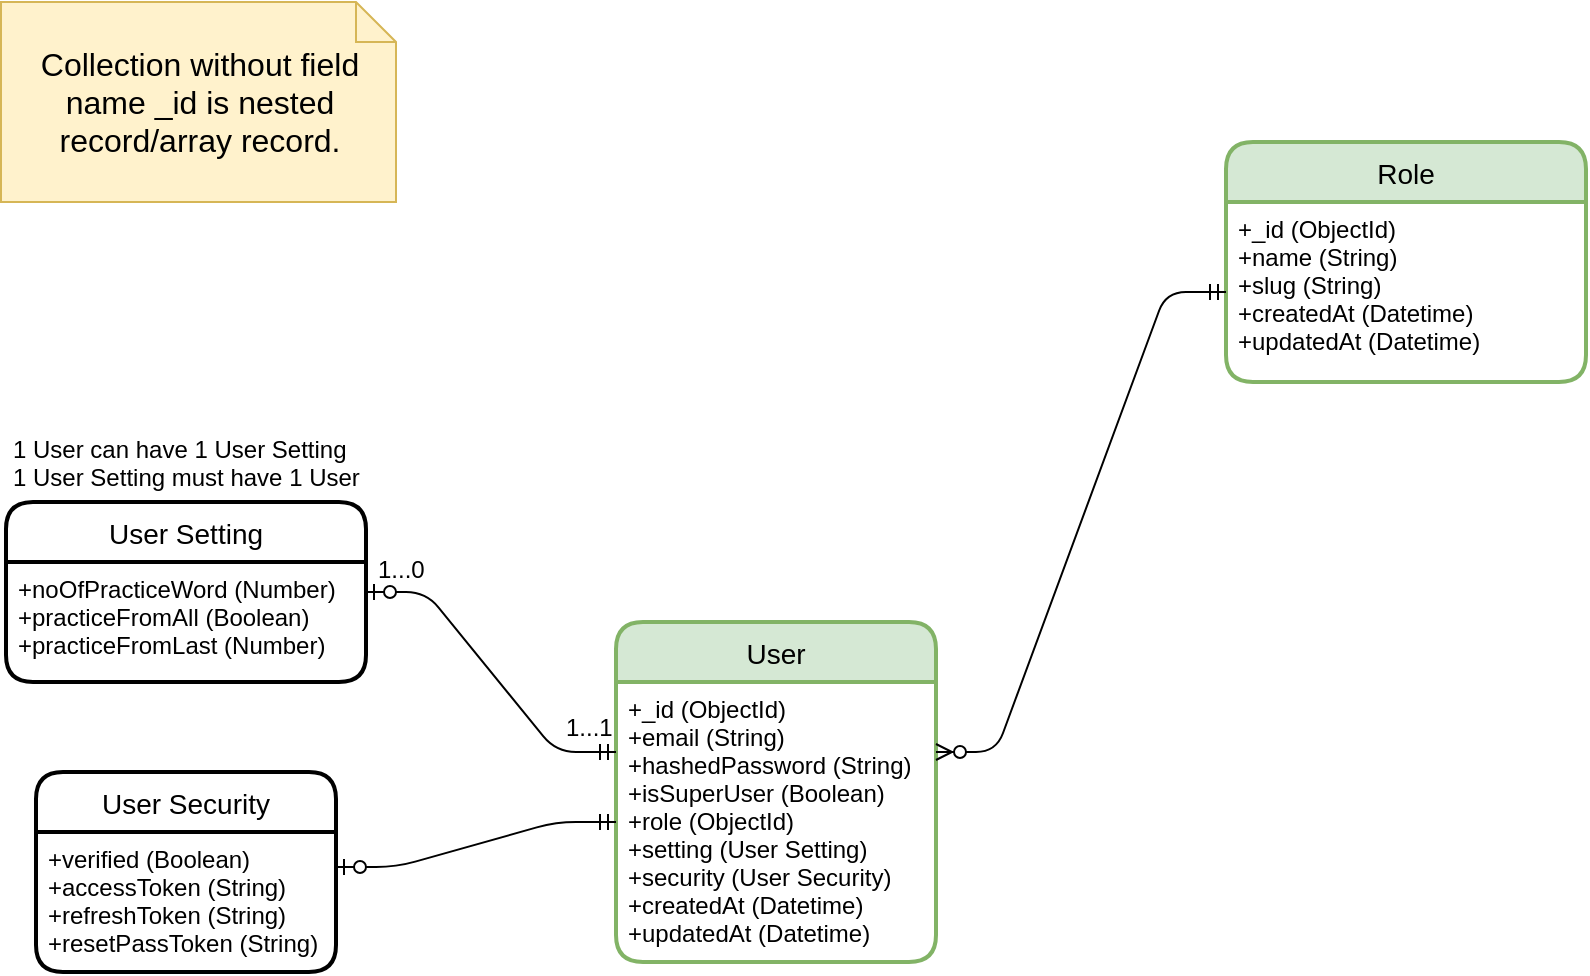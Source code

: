 <mxfile>
    <diagram id="8mY2Xmrp2roUXKE2vzAp" name="Page-1">
        <mxGraphModel dx="2231" dy="776" grid="1" gridSize="10" guides="1" tooltips="1" connect="1" arrows="1" fold="1" page="1" pageScale="1" pageWidth="850" pageHeight="1100" math="0" shadow="0">
            <root>
                <mxCell id="0"/>
                <mxCell id="1" parent="0"/>
                <mxCell id="5" value="User" style="swimlane;childLayout=stackLayout;horizontal=1;startSize=30;horizontalStack=0;rounded=1;fontSize=14;fontStyle=0;strokeWidth=2;resizeParent=0;resizeLast=1;shadow=0;dashed=0;align=center;fillColor=#d5e8d4;strokeColor=#82b366;" parent="1" vertex="1">
                    <mxGeometry x="320" y="340" width="160" height="170" as="geometry"/>
                </mxCell>
                <mxCell id="6" value="+_id (ObjectId)&#10;+email (String)&#10;+hashedPassword (String)&#10;+isSuperUser (Boolean)&#10;+role (ObjectId)&#10;+setting (User Setting)&#10;+security (User Security)&#10;+createdAt (Datetime)&#10;+updatedAt (Datetime)&#10;" style="align=left;strokeColor=none;fillColor=none;spacingLeft=4;fontSize=12;verticalAlign=top;resizable=0;rotatable=0;part=1;" parent="5" vertex="1">
                    <mxGeometry y="30" width="160" height="140" as="geometry"/>
                </mxCell>
                <mxCell id="8" value="User Setting" style="swimlane;childLayout=stackLayout;horizontal=1;startSize=30;horizontalStack=0;rounded=1;fontSize=14;fontStyle=0;strokeWidth=2;resizeParent=0;resizeLast=1;shadow=0;dashed=0;align=center;" parent="1" vertex="1">
                    <mxGeometry x="15" y="280" width="180" height="90" as="geometry"/>
                </mxCell>
                <mxCell id="9" value="+noOfPracticeWord (Number)&#10;+practiceFromAll (Boolean)&#10;+practiceFromLast (Number)" style="align=left;strokeColor=none;fillColor=none;spacingLeft=4;fontSize=12;verticalAlign=top;resizable=0;rotatable=0;part=1;" parent="8" vertex="1">
                    <mxGeometry y="30" width="180" height="60" as="geometry"/>
                </mxCell>
                <mxCell id="11" value="User Security" style="swimlane;childLayout=stackLayout;horizontal=1;startSize=30;horizontalStack=0;rounded=1;fontSize=14;fontStyle=0;strokeWidth=2;resizeParent=0;resizeLast=1;shadow=0;dashed=0;align=center;" parent="1" vertex="1">
                    <mxGeometry x="30" y="415" width="150" height="100" as="geometry"/>
                </mxCell>
                <mxCell id="12" value="+verified (Boolean)&#10;+accessToken (String)&#10;+refreshToken (String)&#10;+resetPassToken (String)" style="align=left;strokeColor=none;fillColor=none;spacingLeft=4;fontSize=12;verticalAlign=top;resizable=0;rotatable=0;part=1;" parent="11" vertex="1">
                    <mxGeometry y="30" width="150" height="70" as="geometry"/>
                </mxCell>
                <mxCell id="15" value="Role" style="swimlane;childLayout=stackLayout;horizontal=1;startSize=30;horizontalStack=0;rounded=1;fontSize=14;fontStyle=0;strokeWidth=2;resizeParent=0;resizeLast=1;shadow=0;dashed=0;align=center;fillColor=#d5e8d4;strokeColor=#82b366;" parent="1" vertex="1">
                    <mxGeometry x="625" y="100" width="180" height="120" as="geometry"/>
                </mxCell>
                <mxCell id="16" value="+_id (ObjectId)&#10;+name (String)&#10;+slug (String)&#10;+createdAt (Datetime)&#10;+updatedAt (Datetime)" style="align=left;strokeColor=none;fillColor=none;spacingLeft=4;fontSize=12;verticalAlign=top;resizable=0;rotatable=0;part=1;" parent="15" vertex="1">
                    <mxGeometry y="30" width="180" height="90" as="geometry"/>
                </mxCell>
                <mxCell id="19" value="" style="edgeStyle=entityRelationEdgeStyle;fontSize=12;html=1;endArrow=ERzeroToOne;startArrow=ERmandOne;exitX=0;exitY=0.25;exitDx=0;exitDy=0;entryX=1;entryY=0.25;entryDx=0;entryDy=0;" parent="1" source="6" target="9" edge="1">
                    <mxGeometry width="100" height="100" relative="1" as="geometry">
                        <mxPoint x="90" y="240" as="sourcePoint"/>
                        <mxPoint x="190" y="140" as="targetPoint"/>
                    </mxGeometry>
                </mxCell>
                <mxCell id="21" value="1 User can have 1 User Setting&#10;1 User Setting must have 1 User" style="text;strokeColor=none;fillColor=none;spacingLeft=4;spacingRight=4;overflow=hidden;rotatable=0;points=[[0,0.5],[1,0.5]];portConstraint=eastwest;fontSize=12;" parent="1" vertex="1">
                    <mxGeometry x="12.5" y="240" width="185" height="40" as="geometry"/>
                </mxCell>
                <mxCell id="22" value="" style="edgeStyle=entityRelationEdgeStyle;fontSize=12;html=1;endArrow=ERzeroToOne;startArrow=ERmandOne;entryX=1;entryY=0.25;entryDx=0;entryDy=0;exitX=0;exitY=0.5;exitDx=0;exitDy=0;" parent="1" source="6" target="12" edge="1">
                    <mxGeometry width="100" height="100" relative="1" as="geometry">
                        <mxPoint x="310" y="390" as="sourcePoint"/>
                        <mxPoint x="410" y="290" as="targetPoint"/>
                    </mxGeometry>
                </mxCell>
                <mxCell id="27" value="" style="edgeStyle=entityRelationEdgeStyle;fontSize=12;html=1;endArrow=ERzeroToMany;startArrow=ERmandOne;entryX=1;entryY=0.25;entryDx=0;entryDy=0;exitX=0;exitY=0.5;exitDx=0;exitDy=0;" parent="1" source="16" target="6" edge="1">
                    <mxGeometry width="100" height="100" relative="1" as="geometry">
                        <mxPoint x="600" y="247" as="sourcePoint"/>
                        <mxPoint x="550" y="410" as="targetPoint"/>
                    </mxGeometry>
                </mxCell>
                <mxCell id="28" value="1...0" style="text;strokeColor=none;fillColor=none;spacingLeft=4;spacingRight=4;overflow=hidden;rotatable=0;points=[[0,0.5],[1,0.5]];portConstraint=eastwest;fontSize=12;" parent="1" vertex="1">
                    <mxGeometry x="195" y="300" width="40" height="30" as="geometry"/>
                </mxCell>
                <mxCell id="29" value="1...1" style="text;strokeColor=none;fillColor=none;spacingLeft=4;spacingRight=4;overflow=hidden;rotatable=0;points=[[0,0.5],[1,0.5]];portConstraint=eastwest;fontSize=12;" parent="1" vertex="1">
                    <mxGeometry x="289" y="379" width="40" height="30" as="geometry"/>
                </mxCell>
                <mxCell id="43" value="Collection without field name _id is nested record/array record." style="shape=note;size=20;whiteSpace=wrap;html=1;fillColor=#fff2cc;strokeColor=#d6b656;fontSize=16;" parent="1" vertex="1">
                    <mxGeometry x="12.5" y="30" width="197.5" height="100" as="geometry"/>
                </mxCell>
            </root>
        </mxGraphModel>
    </diagram>
</mxfile>
